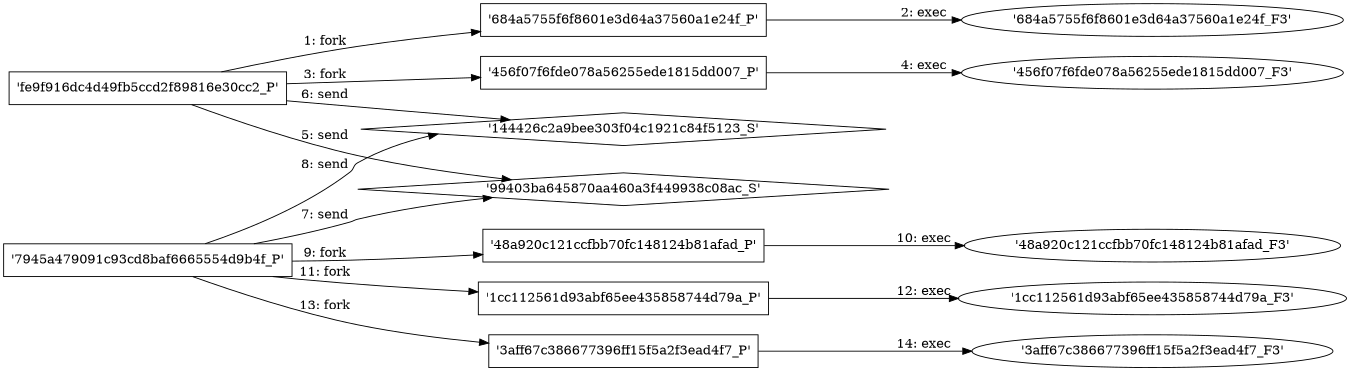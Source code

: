 digraph "D:\Learning\Paper\apt\基于CTI的攻击预警\Dataset\攻击图\ASGfromALLCTI\How do spammers get my email address.dot" {
rankdir="LR"
size="9"
fixedsize="false"
splines="true"
nodesep=0.3
ranksep=0
fontsize=10
overlap="scalexy"
engine= "neato"
	"'fe9f916dc4d49fb5ccd2f89816e30cc2_P'" [node_type=Process shape=box]
	"'684a5755f6f8601e3d64a37560a1e24f_P'" [node_type=Process shape=box]
	"'fe9f916dc4d49fb5ccd2f89816e30cc2_P'" -> "'684a5755f6f8601e3d64a37560a1e24f_P'" [label="1: fork"]
	"'684a5755f6f8601e3d64a37560a1e24f_P'" [node_type=Process shape=box]
	"'684a5755f6f8601e3d64a37560a1e24f_F3'" [node_type=File shape=ellipse]
	"'684a5755f6f8601e3d64a37560a1e24f_P'" -> "'684a5755f6f8601e3d64a37560a1e24f_F3'" [label="2: exec"]
	"'fe9f916dc4d49fb5ccd2f89816e30cc2_P'" [node_type=Process shape=box]
	"'456f07f6fde078a56255ede1815dd007_P'" [node_type=Process shape=box]
	"'fe9f916dc4d49fb5ccd2f89816e30cc2_P'" -> "'456f07f6fde078a56255ede1815dd007_P'" [label="3: fork"]
	"'456f07f6fde078a56255ede1815dd007_P'" [node_type=Process shape=box]
	"'456f07f6fde078a56255ede1815dd007_F3'" [node_type=File shape=ellipse]
	"'456f07f6fde078a56255ede1815dd007_P'" -> "'456f07f6fde078a56255ede1815dd007_F3'" [label="4: exec"]
	"'99403ba645870aa460a3f449938c08ac_S'" [node_type=Socket shape=diamond]
	"'fe9f916dc4d49fb5ccd2f89816e30cc2_P'" [node_type=Process shape=box]
	"'fe9f916dc4d49fb5ccd2f89816e30cc2_P'" -> "'99403ba645870aa460a3f449938c08ac_S'" [label="5: send"]
	"'144426c2a9bee303f04c1921c84f5123_S'" [node_type=Socket shape=diamond]
	"'fe9f916dc4d49fb5ccd2f89816e30cc2_P'" [node_type=Process shape=box]
	"'fe9f916dc4d49fb5ccd2f89816e30cc2_P'" -> "'144426c2a9bee303f04c1921c84f5123_S'" [label="6: send"]
	"'99403ba645870aa460a3f449938c08ac_S'" [node_type=Socket shape=diamond]
	"'7945a479091c93cd8baf6665554d9b4f_P'" [node_type=Process shape=box]
	"'7945a479091c93cd8baf6665554d9b4f_P'" -> "'99403ba645870aa460a3f449938c08ac_S'" [label="7: send"]
	"'144426c2a9bee303f04c1921c84f5123_S'" [node_type=Socket shape=diamond]
	"'7945a479091c93cd8baf6665554d9b4f_P'" [node_type=Process shape=box]
	"'7945a479091c93cd8baf6665554d9b4f_P'" -> "'144426c2a9bee303f04c1921c84f5123_S'" [label="8: send"]
	"'7945a479091c93cd8baf6665554d9b4f_P'" [node_type=Process shape=box]
	"'48a920c121ccfbb70fc148124b81afad_P'" [node_type=Process shape=box]
	"'7945a479091c93cd8baf6665554d9b4f_P'" -> "'48a920c121ccfbb70fc148124b81afad_P'" [label="9: fork"]
	"'48a920c121ccfbb70fc148124b81afad_P'" [node_type=Process shape=box]
	"'48a920c121ccfbb70fc148124b81afad_F3'" [node_type=File shape=ellipse]
	"'48a920c121ccfbb70fc148124b81afad_P'" -> "'48a920c121ccfbb70fc148124b81afad_F3'" [label="10: exec"]
	"'7945a479091c93cd8baf6665554d9b4f_P'" [node_type=Process shape=box]
	"'1cc112561d93abf65ee435858744d79a_P'" [node_type=Process shape=box]
	"'7945a479091c93cd8baf6665554d9b4f_P'" -> "'1cc112561d93abf65ee435858744d79a_P'" [label="11: fork"]
	"'1cc112561d93abf65ee435858744d79a_P'" [node_type=Process shape=box]
	"'1cc112561d93abf65ee435858744d79a_F3'" [node_type=File shape=ellipse]
	"'1cc112561d93abf65ee435858744d79a_P'" -> "'1cc112561d93abf65ee435858744d79a_F3'" [label="12: exec"]
	"'7945a479091c93cd8baf6665554d9b4f_P'" [node_type=Process shape=box]
	"'3aff67c386677396ff15f5a2f3ead4f7_P'" [node_type=Process shape=box]
	"'7945a479091c93cd8baf6665554d9b4f_P'" -> "'3aff67c386677396ff15f5a2f3ead4f7_P'" [label="13: fork"]
	"'3aff67c386677396ff15f5a2f3ead4f7_P'" [node_type=Process shape=box]
	"'3aff67c386677396ff15f5a2f3ead4f7_F3'" [node_type=File shape=ellipse]
	"'3aff67c386677396ff15f5a2f3ead4f7_P'" -> "'3aff67c386677396ff15f5a2f3ead4f7_F3'" [label="14: exec"]
}
